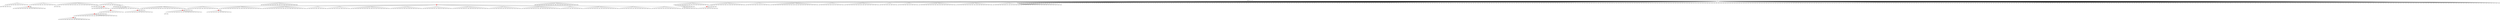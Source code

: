 digraph g {
	"56" -> "57";
	"57" [label="26"];
	"51" -> "52";
	"52" [color=indianred1, style=filled, label="5"];
	"50" -> "51";
	"51" [label="33"];
	"46" -> "47";
	"47" [label="22"];
	"44" -> "45";
	"45" [label="17"];
	"40" -> "41";
	"41" [color=indianred1, style=filled, label="49"];
	"39" -> "40";
	"40" [label="41"];
	"35" -> "36";
	"36" [color=indianred1, style=filled, label="44"];
	"34" -> "35";
	"35" [label="42"];
	"33" -> "34";
	"34" [color=indianred1, style=filled, label="13"];
	"32" -> "33";
	"33" [label="44"];
	"31" -> "32";
	"32" [color=indianred1, style=filled, label="34"];
	"30" -> "31";
	"31" [label="13"];
	"24" -> "25";
	"25" [color=indianred1, style=filled, label="8"];
	"23" -> "24";
	"24" [label="31"];
	"21" -> "22";
	"22" [label="6"];
	"20" -> "21";
	"21" [color=indianred1, style=filled, label="40"];
	"19" -> "20";
	"20" [label="3"];
	"10" -> "11";
	"11" [color=indianred1, style=filled, label="19"];
	"9" -> "10";
	"10" [label="48"];
	"7" -> "8";
	"8" [label="30"];
	"7" -> "9";
	"9" [label="19"];
	"7" -> "12";
	"12" [label="18"];
	"7" -> "13";
	"13" [label="29"];
	"7" -> "14";
	"14" [label="23"];
	"7" -> "15";
	"15" [label="38"];
	"7" -> "16";
	"16" [label="12"];
	"7" -> "17";
	"17" [label="25"];
	"7" -> "18";
	"18" [label="47"];
	"7" -> "19";
	"19" [label="40"];
	"7" -> "23";
	"23" [label="8"];
	"7" -> "26";
	"26" [label="36"];
	"7" -> "27";
	"27" [label="35"];
	"7" -> "28";
	"28" [label="27"];
	"7" -> "29";
	"29" [label="20"];
	"7" -> "30";
	"30" [label="34"];
	"7" -> "37";
	"37" [label="50"];
	"7" -> "38";
	"38" [label="1"];
	"6" -> "7";
	"7" [color=indianred1, style=filled, label="16"];
	"4" -> "5";
	"5" [label="10"];
	"2" -> "3";
	"3" [color=indianred1, style=filled, label="21"];
	"1" -> "2";
	"2" [label="46"];
	"0" -> "1";
	"1" [label="21"];
	"0" -> "4";
	"4" [label="43"];
	"0" -> "6";
	"6" [label="16"];
	"0" -> "39";
	"39" [label="49"];
	"0" -> "42";
	"42" [label="4"];
	"0" -> "43";
	"43" [label="37"];
	"0" -> "44";
	"44" [label="7"];
	"0" -> "46";
	"46" [label="39"];
	"0" -> "48";
	"48" [label="15"];
	"0" -> "49";
	"49" [label="28"];
	"0" -> "50";
	"50" [label="5"];
	"0" -> "53";
	"53" [label="11"];
	"0" -> "54";
	"54" [label="32"];
	"0" -> "55";
	"55" [label="2"];
	"0" -> "56";
	"56" [label="24"];
	"0" -> "58";
	"58" [label="9"];
	"0" -> "59";
	"59" [label="14"];
	"0" -> "60";
	"60" [label="45"];
	"0" [label="germline"];
	"0" -> "cell1";
	"cell1" [shape=box];
	"21" -> "cell2";
	"cell2" [shape=box];
	"36" -> "cell3";
	"cell3" [shape=box];
	"50" -> "cell4";
	"cell4" [shape=box];
	"56" -> "cell5";
	"cell5" [shape=box];
	"0" -> "cell6";
	"cell6" [shape=box];
	"11" -> "cell7";
	"cell7" [shape=box];
	"0" -> "cell8";
	"cell8" [shape=box];
	"58" -> "cell9";
	"cell9" [shape=box];
	"17" -> "cell10";
	"cell10" [shape=box];
	"0" -> "cell11";
	"cell11" [shape=box];
	"15" -> "cell12";
	"cell12" [shape=box];
	"29" -> "cell13";
	"cell13" [shape=box];
	"0" -> "cell14";
	"cell14" [shape=box];
	"0" -> "cell15";
	"cell15" [shape=box];
	"0" -> "cell16";
	"cell16" [shape=box];
	"28" -> "cell17";
	"cell17" [shape=box];
	"0" -> "cell18";
	"cell18" [shape=box];
	"0" -> "cell19";
	"cell19" [shape=box];
	"37" -> "cell20";
	"cell20" [shape=box];
	"0" -> "cell21";
	"cell21" [shape=box];
	"0" -> "cell22";
	"cell22" [shape=box];
	"48" -> "cell23";
	"cell23" [shape=box];
	"58" -> "cell24";
	"cell24" [shape=box];
	"16" -> "cell25";
	"cell25" [shape=box];
	"0" -> "cell26";
	"cell26" [shape=box];
	"0" -> "cell27";
	"cell27" [shape=box];
	"15" -> "cell28";
	"cell28" [shape=box];
	"1" -> "cell29";
	"cell29" [shape=box];
	"0" -> "cell30";
	"cell30" [shape=box];
	"32" -> "cell31";
	"cell31" [shape=box];
	"14" -> "cell32";
	"cell32" [shape=box];
	"36" -> "cell33";
	"cell33" [shape=box];
	"0" -> "cell34";
	"cell34" [shape=box];
	"17" -> "cell35";
	"cell35" [shape=box];
	"0" -> "cell36";
	"cell36" [shape=box];
	"0" -> "cell37";
	"cell37" [shape=box];
	"0" -> "cell38";
	"cell38" [shape=box];
	"0" -> "cell39";
	"cell39" [shape=box];
	"38" -> "cell40";
	"cell40" [shape=box];
	"12" -> "cell41";
	"cell41" [shape=box];
	"0" -> "cell42";
	"cell42" [shape=box];
	"0" -> "cell43";
	"cell43" [shape=box];
	"36" -> "cell44";
	"cell44" [shape=box];
	"0" -> "cell45";
	"cell45" [shape=box];
	"0" -> "cell46";
	"cell46" [shape=box];
	"9" -> "cell47";
	"cell47" [shape=box];
	"40" -> "cell48";
	"cell48" [shape=box];
	"56" -> "cell49";
	"cell49" [shape=box];
	"0" -> "cell50";
	"cell50" [shape=box];
	"0" -> "cell51";
	"cell51" [shape=box];
	"33" -> "cell52";
	"cell52" [shape=box];
	"0" -> "cell53";
	"cell53" [shape=box];
	"42" -> "cell54";
	"cell54" [shape=box];
	"0" -> "cell55";
	"cell55" [shape=box];
	"0" -> "cell56";
	"cell56" [shape=box];
	"28" -> "cell57";
	"cell57" [shape=box];
	"0" -> "cell58";
	"cell58" [shape=box];
	"16" -> "cell59";
	"cell59" [shape=box];
	"39" -> "cell60";
	"cell60" [shape=box];
	"21" -> "cell61";
	"cell61" [shape=box];
	"0" -> "cell62";
	"cell62" [shape=box];
	"0" -> "cell63";
	"cell63" [shape=box];
	"27" -> "cell64";
	"cell64" [shape=box];
	"8" -> "cell65";
	"cell65" [shape=box];
	"0" -> "cell66";
	"cell66" [shape=box];
	"0" -> "cell67";
	"cell67" [shape=box];
	"27" -> "cell68";
	"cell68" [shape=box];
	"0" -> "cell69";
	"cell69" [shape=box];
	"18" -> "cell70";
	"cell70" [shape=box];
	"4" -> "cell71";
	"cell71" [shape=box];
	"27" -> "cell72";
	"cell72" [shape=box];
	"17" -> "cell73";
	"cell73" [shape=box];
	"18" -> "cell74";
	"cell74" [shape=box];
	"19" -> "cell75";
	"cell75" [shape=box];
	"0" -> "cell76";
	"cell76" [shape=box];
	"0" -> "cell77";
	"cell77" [shape=box];
	"60" -> "cell78";
	"cell78" [shape=box];
	"0" -> "cell79";
	"cell79" [shape=box];
	"53" -> "cell80";
	"cell80" [shape=box];
	"0" -> "cell81";
	"cell81" [shape=box];
	"54" -> "cell82";
	"cell82" [shape=box];
	"0" -> "cell83";
	"cell83" [shape=box];
	"28" -> "cell84";
	"cell84" [shape=box];
	"0" -> "cell85";
	"cell85" [shape=box];
	"0" -> "cell86";
	"cell86" [shape=box];
	"3" -> "cell87";
	"cell87" [shape=box];
	"56" -> "cell88";
	"cell88" [shape=box];
	"29" -> "cell89";
	"cell89" [shape=box];
	"0" -> "cell90";
	"cell90" [shape=box];
	"0" -> "cell91";
	"cell91" [shape=box];
	"0" -> "cell92";
	"cell92" [shape=box];
	"0" -> "cell93";
	"cell93" [shape=box];
	"0" -> "cell94";
	"cell94" [shape=box];
	"30" -> "cell95";
	"cell95" [shape=box];
	"0" -> "cell96";
	"cell96" [shape=box];
	"0" -> "cell97";
	"cell97" [shape=box];
	"6" -> "cell98";
	"cell98" [shape=box];
	"56" -> "cell99";
	"cell99" [shape=box];
	"0" -> "cell100";
	"cell100" [shape=box];
	"14" -> "cell101";
	"cell101" [shape=box];
	"0" -> "cell102";
	"cell102" [shape=box];
	"6" -> "cell103";
	"cell103" [shape=box];
	"0" -> "cell104";
	"cell104" [shape=box];
	"8" -> "cell105";
	"cell105" [shape=box];
	"28" -> "cell106";
	"cell106" [shape=box];
	"11" -> "cell107";
	"cell107" [shape=box];
	"30" -> "cell108";
	"cell108" [shape=box];
	"0" -> "cell109";
	"cell109" [shape=box];
	"0" -> "cell110";
	"cell110" [shape=box];
	"0" -> "cell111";
	"cell111" [shape=box];
	"0" -> "cell112";
	"cell112" [shape=box];
	"0" -> "cell113";
	"cell113" [shape=box];
	"52" -> "cell114";
	"cell114" [shape=box];
	"39" -> "cell115";
	"cell115" [shape=box];
	"54" -> "cell116";
	"cell116" [shape=box];
	"5" -> "cell117";
	"cell117" [shape=box];
	"39" -> "cell118";
	"cell118" [shape=box];
	"19" -> "cell119";
	"cell119" [shape=box];
	"0" -> "cell120";
	"cell120" [shape=box];
	"2" -> "cell121";
	"cell121" [shape=box];
	"0" -> "cell122";
	"cell122" [shape=box];
	"9" -> "cell123";
	"cell123" [shape=box];
	"0" -> "cell124";
	"cell124" [shape=box];
	"0" -> "cell125";
	"cell125" [shape=box];
	"0" -> "cell126";
	"cell126" [shape=box];
	"0" -> "cell127";
	"cell127" [shape=box];
	"0" -> "cell128";
	"cell128" [shape=box];
	"0" -> "cell129";
	"cell129" [shape=box];
	"37" -> "cell130";
	"cell130" [shape=box];
	"29" -> "cell131";
	"cell131" [shape=box];
	"0" -> "cell132";
	"cell132" [shape=box];
	"0" -> "cell133";
	"cell133" [shape=box];
	"0" -> "cell134";
	"cell134" [shape=box];
	"0" -> "cell135";
	"cell135" [shape=box];
	"46" -> "cell136";
	"cell136" [shape=box];
	"46" -> "cell137";
	"cell137" [shape=box];
	"0" -> "cell138";
	"cell138" [shape=box];
	"42" -> "cell139";
	"cell139" [shape=box];
	"0" -> "cell140";
	"cell140" [shape=box];
	"55" -> "cell141";
	"cell141" [shape=box];
	"0" -> "cell142";
	"cell142" [shape=box];
	"44" -> "cell143";
	"cell143" [shape=box];
	"4" -> "cell144";
	"cell144" [shape=box];
	"8" -> "cell145";
	"cell145" [shape=box];
	"33" -> "cell146";
	"cell146" [shape=box];
	"0" -> "cell147";
	"cell147" [shape=box];
	"58" -> "cell148";
	"cell148" [shape=box];
	"49" -> "cell149";
	"cell149" [shape=box];
	"0" -> "cell150";
	"cell150" [shape=box];
	"15" -> "cell151";
	"cell151" [shape=box];
	"45" -> "cell152";
	"cell152" [shape=box];
	"16" -> "cell153";
	"cell153" [shape=box];
	"15" -> "cell154";
	"cell154" [shape=box];
	"0" -> "cell155";
	"cell155" [shape=box];
	"0" -> "cell156";
	"cell156" [shape=box];
	"0" -> "cell157";
	"cell157" [shape=box];
	"6" -> "cell158";
	"cell158" [shape=box];
	"0" -> "cell159";
	"cell159" [shape=box];
	"0" -> "cell160";
	"cell160" [shape=box];
	"0" -> "cell161";
	"cell161" [shape=box];
	"0" -> "cell162";
	"cell162" [shape=box];
	"16" -> "cell163";
	"cell163" [shape=box];
	"0" -> "cell164";
	"cell164" [shape=box];
	"25" -> "cell165";
	"cell165" [shape=box];
	"0" -> "cell166";
	"cell166" [shape=box];
	"18" -> "cell167";
	"cell167" [shape=box];
	"48" -> "cell168";
	"cell168" [shape=box];
	"0" -> "cell169";
	"cell169" [shape=box];
	"0" -> "cell170";
	"cell170" [shape=box];
	"0" -> "cell171";
	"cell171" [shape=box];
	"19" -> "cell172";
	"cell172" [shape=box];
	"26" -> "cell173";
	"cell173" [shape=box];
	"46" -> "cell174";
	"cell174" [shape=box];
	"0" -> "cell175";
	"cell175" [shape=box];
	"0" -> "cell176";
	"cell176" [shape=box];
	"37" -> "cell177";
	"cell177" [shape=box];
	"0" -> "cell178";
	"cell178" [shape=box];
	"43" -> "cell179";
	"cell179" [shape=box];
	"60" -> "cell180";
	"cell180" [shape=box];
	"0" -> "cell181";
	"cell181" [shape=box];
	"0" -> "cell182";
	"cell182" [shape=box];
	"49" -> "cell183";
	"cell183" [shape=box];
	"2" -> "cell184";
	"cell184" [shape=box];
	"0" -> "cell185";
	"cell185" [shape=box];
	"50" -> "cell186";
	"cell186" [shape=box];
	"0" -> "cell187";
	"cell187" [shape=box];
	"14" -> "cell188";
	"cell188" [shape=box];
	"55" -> "cell189";
	"cell189" [shape=box];
	"0" -> "cell190";
	"cell190" [shape=box];
	"0" -> "cell191";
	"cell191" [shape=box];
	"0" -> "cell192";
	"cell192" [shape=box];
	"0" -> "cell193";
	"cell193" [shape=box];
	"0" -> "cell194";
	"cell194" [shape=box];
	"0" -> "cell195";
	"cell195" [shape=box];
	"0" -> "cell196";
	"cell196" [shape=box];
	"0" -> "cell197";
	"cell197" [shape=box];
	"1" -> "cell198";
	"cell198" [shape=box];
	"58" -> "cell199";
	"cell199" [shape=box];
	"28" -> "cell200";
	"cell200" [shape=box];
	"59" -> "cell201";
	"cell201" [shape=box];
	"0" -> "cell202";
	"cell202" [shape=box];
	"0" -> "cell203";
	"cell203" [shape=box];
	"0" -> "cell204";
	"cell204" [shape=box];
	"0" -> "cell205";
	"cell205" [shape=box];
	"0" -> "cell206";
	"cell206" [shape=box];
	"39" -> "cell207";
	"cell207" [shape=box];
	"26" -> "cell208";
	"cell208" [shape=box];
	"0" -> "cell209";
	"cell209" [shape=box];
	"0" -> "cell210";
	"cell210" [shape=box];
	"27" -> "cell211";
	"cell211" [shape=box];
	"0" -> "cell212";
	"cell212" [shape=box];
	"44" -> "cell213";
	"cell213" [shape=box];
	"49" -> "cell214";
	"cell214" [shape=box];
	"0" -> "cell215";
	"cell215" [shape=box];
	"58" -> "cell216";
	"cell216" [shape=box];
	"0" -> "cell217";
	"cell217" [shape=box];
	"43" -> "cell218";
	"cell218" [shape=box];
	"8" -> "cell219";
	"cell219" [shape=box];
	"46" -> "cell220";
	"cell220" [shape=box];
	"0" -> "cell221";
	"cell221" [shape=box];
	"27" -> "cell222";
	"cell222" [shape=box];
	"0" -> "cell223";
	"cell223" [shape=box];
	"23" -> "cell224";
	"cell224" [shape=box];
	"0" -> "cell225";
	"cell225" [shape=box];
	"0" -> "cell226";
	"cell226" [shape=box];
	"4" -> "cell227";
	"cell227" [shape=box];
	"49" -> "cell228";
	"cell228" [shape=box];
	"17" -> "cell229";
	"cell229" [shape=box];
	"0" -> "cell230";
	"cell230" [shape=box];
	"58" -> "cell231";
	"cell231" [shape=box];
	"0" -> "cell232";
	"cell232" [shape=box];
	"4" -> "cell233";
	"cell233" [shape=box];
	"0" -> "cell234";
	"cell234" [shape=box];
	"0" -> "cell235";
	"cell235" [shape=box];
	"14" -> "cell236";
	"cell236" [shape=box];
	"53" -> "cell237";
	"cell237" [shape=box];
	"0" -> "cell238";
	"cell238" [shape=box];
	"0" -> "cell239";
	"cell239" [shape=box];
	"0" -> "cell240";
	"cell240" [shape=box];
	"0" -> "cell241";
	"cell241" [shape=box];
	"13" -> "cell242";
	"cell242" [shape=box];
	"60" -> "cell243";
	"cell243" [shape=box];
	"40" -> "cell244";
	"cell244" [shape=box];
	"29" -> "cell245";
	"cell245" [shape=box];
	"25" -> "cell246";
	"cell246" [shape=box];
	"0" -> "cell247";
	"cell247" [shape=box];
	"0" -> "cell248";
	"cell248" [shape=box];
	"41" -> "cell249";
	"cell249" [shape=box];
	"44" -> "cell250";
	"cell250" [shape=box];
	"0" -> "cell251";
	"cell251" [shape=box];
	"1" -> "cell252";
	"cell252" [shape=box];
	"0" -> "cell253";
	"cell253" [shape=box];
	"12" -> "cell254";
	"cell254" [shape=box];
	"0" -> "cell255";
	"cell255" [shape=box];
	"0" -> "cell256";
	"cell256" [shape=box];
	"53" -> "cell257";
	"cell257" [shape=box];
	"26" -> "cell258";
	"cell258" [shape=box];
	"0" -> "cell259";
	"cell259" [shape=box];
	"48" -> "cell260";
	"cell260" [shape=box];
	"0" -> "cell261";
	"cell261" [shape=box];
	"0" -> "cell262";
	"cell262" [shape=box];
	"0" -> "cell263";
	"cell263" [shape=box];
	"0" -> "cell264";
	"cell264" [shape=box];
	"0" -> "cell265";
	"cell265" [shape=box];
	"57" -> "cell266";
	"cell266" [shape=box];
	"19" -> "cell267";
	"cell267" [shape=box];
	"0" -> "cell268";
	"cell268" [shape=box];
	"0" -> "cell269";
	"cell269" [shape=box];
	"30" -> "cell270";
	"cell270" [shape=box];
	"0" -> "cell271";
	"cell271" [shape=box];
	"0" -> "cell272";
	"cell272" [shape=box];
	"0" -> "cell273";
	"cell273" [shape=box];
	"0" -> "cell274";
	"cell274" [shape=box];
	"0" -> "cell275";
	"cell275" [shape=box];
	"0" -> "cell276";
	"cell276" [shape=box];
	"0" -> "cell277";
	"cell277" [shape=box];
	"0" -> "cell278";
	"cell278" [shape=box];
	"0" -> "cell279";
	"cell279" [shape=box];
	"0" -> "cell280";
	"cell280" [shape=box];
	"43" -> "cell281";
	"cell281" [shape=box];
	"0" -> "cell282";
	"cell282" [shape=box];
	"0" -> "cell283";
	"cell283" [shape=box];
	"52" -> "cell284";
	"cell284" [shape=box];
	"0" -> "cell285";
	"cell285" [shape=box];
	"57" -> "cell286";
	"cell286" [shape=box];
	"39" -> "cell287";
	"cell287" [shape=box];
	"59" -> "cell288";
	"cell288" [shape=box];
	"54" -> "cell289";
	"cell289" [shape=box];
	"0" -> "cell290";
	"cell290" [shape=box];
	"0" -> "cell291";
	"cell291" [shape=box];
	"21" -> "cell292";
	"cell292" [shape=box];
	"48" -> "cell293";
	"cell293" [shape=box];
	"0" -> "cell294";
	"cell294" [shape=box];
	"0" -> "cell295";
	"cell295" [shape=box];
	"0" -> "cell296";
	"cell296" [shape=box];
	"8" -> "cell297";
	"cell297" [shape=box];
	"36" -> "cell298";
	"cell298" [shape=box];
	"0" -> "cell299";
	"cell299" [shape=box];
	"0" -> "cell300";
	"cell300" [shape=box];
	"1" -> "cell301";
	"cell301" [shape=box];
	"0" -> "cell302";
	"cell302" [shape=box];
	"0" -> "cell303";
	"cell303" [shape=box];
	"15" -> "cell304";
	"cell304" [shape=box];
	"16" -> "cell305";
	"cell305" [shape=box];
	"12" -> "cell306";
	"cell306" [shape=box];
	"0" -> "cell307";
	"cell307" [shape=box];
	"0" -> "cell308";
	"cell308" [shape=box];
	"28" -> "cell309";
	"cell309" [shape=box];
	"0" -> "cell310";
	"cell310" [shape=box];
	"0" -> "cell311";
	"cell311" [shape=box];
	"9" -> "cell312";
	"cell312" [shape=box];
	"48" -> "cell313";
	"cell313" [shape=box];
	"3" -> "cell314";
	"cell314" [shape=box];
	"50" -> "cell315";
	"cell315" [shape=box];
	"0" -> "cell316";
	"cell316" [shape=box];
	"0" -> "cell317";
	"cell317" [shape=box];
	"60" -> "cell318";
	"cell318" [shape=box];
	"50" -> "cell319";
	"cell319" [shape=box];
	"0" -> "cell320";
	"cell320" [shape=box];
	"46" -> "cell321";
	"cell321" [shape=box];
	"0" -> "cell322";
	"cell322" [shape=box];
	"0" -> "cell323";
	"cell323" [shape=box];
	"0" -> "cell324";
	"cell324" [shape=box];
	"32" -> "cell325";
	"cell325" [shape=box];
	"0" -> "cell326";
	"cell326" [shape=box];
	"19" -> "cell327";
	"cell327" [shape=box];
	"0" -> "cell328";
	"cell328" [shape=box];
	"48" -> "cell329";
	"cell329" [shape=box];
	"52" -> "cell330";
	"cell330" [shape=box];
	"23" -> "cell331";
	"cell331" [shape=box];
	"37" -> "cell332";
	"cell332" [shape=box];
	"0" -> "cell333";
	"cell333" [shape=box];
	"37" -> "cell334";
	"cell334" [shape=box];
	"0" -> "cell335";
	"cell335" [shape=box];
	"32" -> "cell336";
	"cell336" [shape=box];
	"0" -> "cell337";
	"cell337" [shape=box];
	"0" -> "cell338";
	"cell338" [shape=box];
	"0" -> "cell339";
	"cell339" [shape=box];
	"0" -> "cell340";
	"cell340" [shape=box];
	"0" -> "cell341";
	"cell341" [shape=box];
	"0" -> "cell342";
	"cell342" [shape=box];
	"0" -> "cell343";
	"cell343" [shape=box];
	"0" -> "cell344";
	"cell344" [shape=box];
	"0" -> "cell345";
	"cell345" [shape=box];
	"0" -> "cell346";
	"cell346" [shape=box];
	"29" -> "cell347";
	"cell347" [shape=box];
	"0" -> "cell348";
	"cell348" [shape=box];
	"36" -> "cell349";
	"cell349" [shape=box];
	"0" -> "cell350";
	"cell350" [shape=box];
	"11" -> "cell351";
	"cell351" [shape=box];
	"23" -> "cell352";
	"cell352" [shape=box];
	"60" -> "cell353";
	"cell353" [shape=box];
	"0" -> "cell354";
	"cell354" [shape=box];
	"0" -> "cell355";
	"cell355" [shape=box];
	"0" -> "cell356";
	"cell356" [shape=box];
	"17" -> "cell357";
	"cell357" [shape=box];
	"0" -> "cell358";
	"cell358" [shape=box];
	"55" -> "cell359";
	"cell359" [shape=box];
	"0" -> "cell360";
	"cell360" [shape=box];
	"0" -> "cell361";
	"cell361" [shape=box];
	"0" -> "cell362";
	"cell362" [shape=box];
	"0" -> "cell363";
	"cell363" [shape=box];
	"0" -> "cell364";
	"cell364" [shape=box];
	"43" -> "cell365";
	"cell365" [shape=box];
	"1" -> "cell366";
	"cell366" [shape=box];
	"0" -> "cell367";
	"cell367" [shape=box];
	"0" -> "cell368";
	"cell368" [shape=box];
	"0" -> "cell369";
	"cell369" [shape=box];
	"60" -> "cell370";
	"cell370" [shape=box];
	"8" -> "cell371";
	"cell371" [shape=box];
	"43" -> "cell372";
	"cell372" [shape=box];
	"1" -> "cell373";
	"cell373" [shape=box];
	"0" -> "cell374";
	"cell374" [shape=box];
	"60" -> "cell375";
	"cell375" [shape=box];
	"8" -> "cell376";
	"cell376" [shape=box];
	"0" -> "cell377";
	"cell377" [shape=box];
	"0" -> "cell378";
	"cell378" [shape=box];
	"0" -> "cell379";
	"cell379" [shape=box];
	"0" -> "cell380";
	"cell380" [shape=box];
	"0" -> "cell381";
	"cell381" [shape=box];
	"0" -> "cell382";
	"cell382" [shape=box];
	"0" -> "cell383";
	"cell383" [shape=box];
	"0" -> "cell384";
	"cell384" [shape=box];
	"0" -> "cell385";
	"cell385" [shape=box];
	"20" -> "cell386";
	"cell386" [shape=box];
	"0" -> "cell387";
	"cell387" [shape=box];
	"4" -> "cell388";
	"cell388" [shape=box];
	"0" -> "cell389";
	"cell389" [shape=box];
	"1" -> "cell390";
	"cell390" [shape=box];
	"0" -> "cell391";
	"cell391" [shape=box];
	"0" -> "cell392";
	"cell392" [shape=box];
	"0" -> "cell393";
	"cell393" [shape=box];
	"0" -> "cell394";
	"cell394" [shape=box];
	"0" -> "cell395";
	"cell395" [shape=box];
	"0" -> "cell396";
	"cell396" [shape=box];
	"0" -> "cell397";
	"cell397" [shape=box];
	"46" -> "cell398";
	"cell398" [shape=box];
	"0" -> "cell399";
	"cell399" [shape=box];
	"0" -> "cell400";
	"cell400" [shape=box];
	"16" -> "cell401";
	"cell401" [shape=box];
	"32" -> "cell402";
	"cell402" [shape=box];
	"23" -> "cell403";
	"cell403" [shape=box];
	"28" -> "cell404";
	"cell404" [shape=box];
	"0" -> "cell405";
	"cell405" [shape=box];
	"6" -> "cell406";
	"cell406" [shape=box];
	"42" -> "cell407";
	"cell407" [shape=box];
	"0" -> "cell408";
	"cell408" [shape=box];
	"0" -> "cell409";
	"cell409" [shape=box];
	"0" -> "cell410";
	"cell410" [shape=box];
	"60" -> "cell411";
	"cell411" [shape=box];
	"4" -> "cell412";
	"cell412" [shape=box];
	"0" -> "cell413";
	"cell413" [shape=box];
	"15" -> "cell414";
	"cell414" [shape=box];
	"0" -> "cell415";
	"cell415" [shape=box];
	"46" -> "cell416";
	"cell416" [shape=box];
	"0" -> "cell417";
	"cell417" [shape=box];
	"25" -> "cell418";
	"cell418" [shape=box];
	"12" -> "cell419";
	"cell419" [shape=box];
	"0" -> "cell420";
	"cell420" [shape=box];
	"0" -> "cell421";
	"cell421" [shape=box];
	"0" -> "cell422";
	"cell422" [shape=box];
	"34" -> "cell423";
	"cell423" [shape=box];
	"0" -> "cell424";
	"cell424" [shape=box];
	"0" -> "cell425";
	"cell425" [shape=box];
	"0" -> "cell426";
	"cell426" [shape=box];
	"0" -> "cell427";
	"cell427" [shape=box];
	"0" -> "cell428";
	"cell428" [shape=box];
	"0" -> "cell429";
	"cell429" [shape=box];
	"18" -> "cell430";
	"cell430" [shape=box];
	"0" -> "cell431";
	"cell431" [shape=box];
	"0" -> "cell432";
	"cell432" [shape=box];
	"43" -> "cell433";
	"cell433" [shape=box];
	"18" -> "cell434";
	"cell434" [shape=box];
	"0" -> "cell435";
	"cell435" [shape=box];
	"30" -> "cell436";
	"cell436" [shape=box];
	"13" -> "cell437";
	"cell437" [shape=box];
	"34" -> "cell438";
	"cell438" [shape=box];
	"0" -> "cell439";
	"cell439" [shape=box];
	"0" -> "cell440";
	"cell440" [shape=box];
	"49" -> "cell441";
	"cell441" [shape=box];
	"0" -> "cell442";
	"cell442" [shape=box];
	"0" -> "cell443";
	"cell443" [shape=box];
	"53" -> "cell444";
	"cell444" [shape=box];
	"4" -> "cell445";
	"cell445" [shape=box];
	"0" -> "cell446";
	"cell446" [shape=box];
	"26" -> "cell447";
	"cell447" [shape=box];
	"0" -> "cell448";
	"cell448" [shape=box];
	"41" -> "cell449";
	"cell449" [shape=box];
	"39" -> "cell450";
	"cell450" [shape=box];
	"49" -> "cell451";
	"cell451" [shape=box];
	"3" -> "cell452";
	"cell452" [shape=box];
	"14" -> "cell453";
	"cell453" [shape=box];
	"49" -> "cell454";
	"cell454" [shape=box];
	"22" -> "cell455";
	"cell455" [shape=box];
	"47" -> "cell456";
	"cell456" [shape=box];
	"4" -> "cell457";
	"cell457" [shape=box];
	"9" -> "cell458";
	"cell458" [shape=box];
	"0" -> "cell459";
	"cell459" [shape=box];
	"43" -> "cell460";
	"cell460" [shape=box];
	"21" -> "cell461";
	"cell461" [shape=box];
	"0" -> "cell462";
	"cell462" [shape=box];
	"0" -> "cell463";
	"cell463" [shape=box];
	"0" -> "cell464";
	"cell464" [shape=box];
	"0" -> "cell465";
	"cell465" [shape=box];
	"0" -> "cell466";
	"cell466" [shape=box];
	"60" -> "cell467";
	"cell467" [shape=box];
	"39" -> "cell468";
	"cell468" [shape=box];
	"0" -> "cell469";
	"cell469" [shape=box];
	"40" -> "cell470";
	"cell470" [shape=box];
	"0" -> "cell471";
	"cell471" [shape=box];
	"0" -> "cell472";
	"cell472" [shape=box];
	"4" -> "cell473";
	"cell473" [shape=box];
	"0" -> "cell474";
	"cell474" [shape=box];
	"24" -> "cell475";
	"cell475" [shape=box];
	"16" -> "cell476";
	"cell476" [shape=box];
	"0" -> "cell477";
	"cell477" [shape=box];
	"6" -> "cell478";
	"cell478" [shape=box];
	"0" -> "cell479";
	"cell479" [shape=box];
	"6" -> "cell480";
	"cell480" [shape=box];
	"0" -> "cell481";
	"cell481" [shape=box];
	"14" -> "cell482";
	"cell482" [shape=box];
	"0" -> "cell483";
	"cell483" [shape=box];
	"29" -> "cell484";
	"cell484" [shape=box];
	"60" -> "cell485";
	"cell485" [shape=box];
	"0" -> "cell486";
	"cell486" [shape=box];
	"43" -> "cell487";
	"cell487" [shape=box];
	"23" -> "cell488";
	"cell488" [shape=box];
	"0" -> "cell489";
	"cell489" [shape=box];
	"5" -> "cell490";
	"cell490" [shape=box];
	"28" -> "cell491";
	"cell491" [shape=box];
	"58" -> "cell492";
	"cell492" [shape=box];
	"26" -> "cell493";
	"cell493" [shape=box];
	"26" -> "cell494";
	"cell494" [shape=box];
	"15" -> "cell495";
	"cell495" [shape=box];
	"0" -> "cell496";
	"cell496" [shape=box];
	"0" -> "cell497";
	"cell497" [shape=box];
	"5" -> "cell498";
	"cell498" [shape=box];
	"23" -> "cell499";
	"cell499" [shape=box];
	"0" -> "cell500";
	"cell500" [shape=box];
	"0" -> "cell501";
	"cell501" [shape=box];
	"52" -> "cell502";
	"cell502" [shape=box];
	"0" -> "cell503";
	"cell503" [shape=box];
	"15" -> "cell504";
	"cell504" [shape=box];
	"0" -> "cell505";
	"cell505" [shape=box];
	"0" -> "cell506";
	"cell506" [shape=box];
	"58" -> "cell507";
	"cell507" [shape=box];
	"0" -> "cell508";
	"cell508" [shape=box];
	"0" -> "cell509";
	"cell509" [shape=box];
	"11" -> "cell510";
	"cell510" [shape=box];
	"0" -> "cell511";
	"cell511" [shape=box];
	"0" -> "cell512";
	"cell512" [shape=box];
	"0" -> "cell513";
	"cell513" [shape=box];
	"28" -> "cell514";
	"cell514" [shape=box];
	"0" -> "cell515";
	"cell515" [shape=box];
	"53" -> "cell516";
	"cell516" [shape=box];
	"0" -> "cell517";
	"cell517" [shape=box];
	"0" -> "cell518";
	"cell518" [shape=box];
	"0" -> "cell519";
	"cell519" [shape=box];
	"0" -> "cell520";
	"cell520" [shape=box];
	"0" -> "cell521";
	"cell521" [shape=box];
	"3" -> "cell522";
	"cell522" [shape=box];
	"23" -> "cell523";
	"cell523" [shape=box];
	"34" -> "cell524";
	"cell524" [shape=box];
	"55" -> "cell525";
	"cell525" [shape=box];
	"0" -> "cell526";
	"cell526" [shape=box];
	"29" -> "cell527";
	"cell527" [shape=box];
	"0" -> "cell528";
	"cell528" [shape=box];
	"6" -> "cell529";
	"cell529" [shape=box];
	"9" -> "cell530";
	"cell530" [shape=box];
	"0" -> "cell531";
	"cell531" [shape=box];
	"28" -> "cell532";
	"cell532" [shape=box];
	"0" -> "cell533";
	"cell533" [shape=box];
	"47" -> "cell534";
	"cell534" [shape=box];
	"50" -> "cell535";
	"cell535" [shape=box];
	"0" -> "cell536";
	"cell536" [shape=box];
	"27" -> "cell537";
	"cell537" [shape=box];
	"0" -> "cell538";
	"cell538" [shape=box];
	"0" -> "cell539";
	"cell539" [shape=box];
	"0" -> "cell540";
	"cell540" [shape=box];
	"0" -> "cell541";
	"cell541" [shape=box];
	"30" -> "cell542";
	"cell542" [shape=box];
	"0" -> "cell543";
	"cell543" [shape=box];
	"0" -> "cell544";
	"cell544" [shape=box];
	"0" -> "cell545";
	"cell545" [shape=box];
	"36" -> "cell546";
	"cell546" [shape=box];
	"0" -> "cell547";
	"cell547" [shape=box];
	"0" -> "cell548";
	"cell548" [shape=box];
	"0" -> "cell549";
	"cell549" [shape=box];
	"0" -> "cell550";
	"cell550" [shape=box];
	"0" -> "cell551";
	"cell551" [shape=box];
	"0" -> "cell552";
	"cell552" [shape=box];
	"9" -> "cell553";
	"cell553" [shape=box];
	"54" -> "cell554";
	"cell554" [shape=box];
	"46" -> "cell555";
	"cell555" [shape=box];
	"0" -> "cell556";
	"cell556" [shape=box];
	"42" -> "cell557";
	"cell557" [shape=box];
	"0" -> "cell558";
	"cell558" [shape=box];
	"0" -> "cell559";
	"cell559" [shape=box];
	"0" -> "cell560";
	"cell560" [shape=box];
	"0" -> "cell561";
	"cell561" [shape=box];
	"23" -> "cell562";
	"cell562" [shape=box];
	"0" -> "cell563";
	"cell563" [shape=box];
	"53" -> "cell564";
	"cell564" [shape=box];
	"23" -> "cell565";
	"cell565" [shape=box];
	"17" -> "cell566";
	"cell566" [shape=box];
	"13" -> "cell567";
	"cell567" [shape=box];
	"0" -> "cell568";
	"cell568" [shape=box];
	"0" -> "cell569";
	"cell569" [shape=box];
	"0" -> "cell570";
	"cell570" [shape=box];
	"0" -> "cell571";
	"cell571" [shape=box];
	"0" -> "cell572";
	"cell572" [shape=box];
	"23" -> "cell573";
	"cell573" [shape=box];
	"8" -> "cell574";
	"cell574" [shape=box];
	"43" -> "cell575";
	"cell575" [shape=box];
	"0" -> "cell576";
	"cell576" [shape=box];
	"17" -> "cell577";
	"cell577" [shape=box];
	"30" -> "cell578";
	"cell578" [shape=box];
	"8" -> "cell579";
	"cell579" [shape=box];
	"0" -> "cell580";
	"cell580" [shape=box];
	"9" -> "cell581";
	"cell581" [shape=box];
	"60" -> "cell582";
	"cell582" [shape=box];
	"25" -> "cell583";
	"cell583" [shape=box];
	"0" -> "cell584";
	"cell584" [shape=box];
	"3" -> "cell585";
	"cell585" [shape=box];
	"0" -> "cell586";
	"cell586" [shape=box];
	"0" -> "cell587";
	"cell587" [shape=box];
	"0" -> "cell588";
	"cell588" [shape=box];
	"0" -> "cell589";
	"cell589" [shape=box];
	"0" -> "cell590";
	"cell590" [shape=box];
	"45" -> "cell591";
	"cell591" [shape=box];
	"0" -> "cell592";
	"cell592" [shape=box];
	"17" -> "cell593";
	"cell593" [shape=box];
	"9" -> "cell594";
	"cell594" [shape=box];
	"0" -> "cell595";
	"cell595" [shape=box];
	"0" -> "cell596";
	"cell596" [shape=box];
	"23" -> "cell597";
	"cell597" [shape=box];
	"0" -> "cell598";
	"cell598" [shape=box];
	"0" -> "cell599";
	"cell599" [shape=box];
	"0" -> "cell600";
	"cell600" [shape=box];
	"43" -> "cell601";
	"cell601" [shape=box];
	"0" -> "cell602";
	"cell602" [shape=box];
	"43" -> "cell603";
	"cell603" [shape=box];
	"0" -> "cell604";
	"cell604" [shape=box];
	"0" -> "cell605";
	"cell605" [shape=box];
	"0" -> "cell606";
	"cell606" [shape=box];
	"0" -> "cell607";
	"cell607" [shape=box];
	"0" -> "cell608";
	"cell608" [shape=box];
	"41" -> "cell609";
	"cell609" [shape=box];
	"28" -> "cell610";
	"cell610" [shape=box];
	"38" -> "cell611";
	"cell611" [shape=box];
	"28" -> "cell612";
	"cell612" [shape=box];
	"41" -> "cell613";
	"cell613" [shape=box];
	"30" -> "cell614";
	"cell614" [shape=box];
	"48" -> "cell615";
	"cell615" [shape=box];
	"52" -> "cell616";
	"cell616" [shape=box];
	"50" -> "cell617";
	"cell617" [shape=box];
	"0" -> "cell618";
	"cell618" [shape=box];
	"58" -> "cell619";
	"cell619" [shape=box];
	"0" -> "cell620";
	"cell620" [shape=box];
	"13" -> "cell621";
	"cell621" [shape=box];
	"0" -> "cell622";
	"cell622" [shape=box];
	"0" -> "cell623";
	"cell623" [shape=box];
	"55" -> "cell624";
	"cell624" [shape=box];
	"43" -> "cell625";
	"cell625" [shape=box];
	"0" -> "cell626";
	"cell626" [shape=box];
	"0" -> "cell627";
	"cell627" [shape=box];
	"42" -> "cell628";
	"cell628" [shape=box];
	"18" -> "cell629";
	"cell629" [shape=box];
	"0" -> "cell630";
	"cell630" [shape=box];
	"0" -> "cell631";
	"cell631" [shape=box];
	"0" -> "cell632";
	"cell632" [shape=box];
	"0" -> "cell633";
	"cell633" [shape=box];
	"0" -> "cell634";
	"cell634" [shape=box];
	"59" -> "cell635";
	"cell635" [shape=box];
	"34" -> "cell636";
	"cell636" [shape=box];
	"0" -> "cell637";
	"cell637" [shape=box];
	"39" -> "cell638";
	"cell638" [shape=box];
	"23" -> "cell639";
	"cell639" [shape=box];
	"29" -> "cell640";
	"cell640" [shape=box];
	"0" -> "cell641";
	"cell641" [shape=box];
	"55" -> "cell642";
	"cell642" [shape=box];
	"0" -> "cell643";
	"cell643" [shape=box];
	"27" -> "cell644";
	"cell644" [shape=box];
	"0" -> "cell645";
	"cell645" [shape=box];
	"0" -> "cell646";
	"cell646" [shape=box];
	"0" -> "cell647";
	"cell647" [shape=box];
	"0" -> "cell648";
	"cell648" [shape=box];
	"0" -> "cell649";
	"cell649" [shape=box];
	"8" -> "cell650";
	"cell650" [shape=box];
	"0" -> "cell651";
	"cell651" [shape=box];
	"14" -> "cell652";
	"cell652" [shape=box];
	"21" -> "cell653";
	"cell653" [shape=box];
	"0" -> "cell654";
	"cell654" [shape=box];
	"56" -> "cell655";
	"cell655" [shape=box];
	"34" -> "cell656";
	"cell656" [shape=box];
	"43" -> "cell657";
	"cell657" [shape=box];
	"0" -> "cell658";
	"cell658" [shape=box];
	"0" -> "cell659";
	"cell659" [shape=box];
	"39" -> "cell660";
	"cell660" [shape=box];
	"19" -> "cell661";
	"cell661" [shape=box];
	"57" -> "cell662";
	"cell662" [shape=box];
	"0" -> "cell663";
	"cell663" [shape=box];
	"59" -> "cell664";
	"cell664" [shape=box];
	"34" -> "cell665";
	"cell665" [shape=box];
	"0" -> "cell666";
	"cell666" [shape=box];
	"55" -> "cell667";
	"cell667" [shape=box];
	"16" -> "cell668";
	"cell668" [shape=box];
	"54" -> "cell669";
	"cell669" [shape=box];
	"34" -> "cell670";
	"cell670" [shape=box];
	"48" -> "cell671";
	"cell671" [shape=box];
	"46" -> "cell672";
	"cell672" [shape=box];
	"0" -> "cell673";
	"cell673" [shape=box];
	"21" -> "cell674";
	"cell674" [shape=box];
	"54" -> "cell675";
	"cell675" [shape=box];
	"27" -> "cell676";
	"cell676" [shape=box];
	"3" -> "cell677";
	"cell677" [shape=box];
	"0" -> "cell678";
	"cell678" [shape=box];
	"0" -> "cell679";
	"cell679" [shape=box];
	"6" -> "cell680";
	"cell680" [shape=box];
	"36" -> "cell681";
	"cell681" [shape=box];
	"43" -> "cell682";
	"cell682" [shape=box];
	"17" -> "cell683";
	"cell683" [shape=box];
	"0" -> "cell684";
	"cell684" [shape=box];
	"56" -> "cell685";
	"cell685" [shape=box];
	"59" -> "cell686";
	"cell686" [shape=box];
	"0" -> "cell687";
	"cell687" [shape=box];
	"0" -> "cell688";
	"cell688" [shape=box];
	"14" -> "cell689";
	"cell689" [shape=box];
	"54" -> "cell690";
	"cell690" [shape=box];
	"43" -> "cell691";
	"cell691" [shape=box];
	"41" -> "cell692";
	"cell692" [shape=box];
	"15" -> "cell693";
	"cell693" [shape=box];
	"12" -> "cell694";
	"cell694" [shape=box];
	"0" -> "cell695";
	"cell695" [shape=box];
	"59" -> "cell696";
	"cell696" [shape=box];
	"4" -> "cell697";
	"cell697" [shape=box];
	"0" -> "cell698";
	"cell698" [shape=box];
	"0" -> "cell699";
	"cell699" [shape=box];
	"40" -> "cell700";
	"cell700" [shape=box];
	"0" -> "cell701";
	"cell701" [shape=box];
	"0" -> "cell702";
	"cell702" [shape=box];
	"0" -> "cell703";
	"cell703" [shape=box];
	"0" -> "cell704";
	"cell704" [shape=box];
	"0" -> "cell705";
	"cell705" [shape=box];
	"0" -> "cell706";
	"cell706" [shape=box];
	"0" -> "cell707";
	"cell707" [shape=box];
	"18" -> "cell708";
	"cell708" [shape=box];
	"0" -> "cell709";
	"cell709" [shape=box];
	"56" -> "cell710";
	"cell710" [shape=box];
	"0" -> "cell711";
	"cell711" [shape=box];
	"0" -> "cell712";
	"cell712" [shape=box];
	"0" -> "cell713";
	"cell713" [shape=box];
	"46" -> "cell714";
	"cell714" [shape=box];
	"0" -> "cell715";
	"cell715" [shape=box];
	"6" -> "cell716";
	"cell716" [shape=box];
	"0" -> "cell717";
	"cell717" [shape=box];
	"0" -> "cell718";
	"cell718" [shape=box];
	"0" -> "cell719";
	"cell719" [shape=box];
	"0" -> "cell720";
	"cell720" [shape=box];
	"0" -> "cell721";
	"cell721" [shape=box];
	"11" -> "cell722";
	"cell722" [shape=box];
	"1" -> "cell723";
	"cell723" [shape=box];
	"21" -> "cell724";
	"cell724" [shape=box];
	"41" -> "cell725";
	"cell725" [shape=box];
	"26" -> "cell726";
	"cell726" [shape=box];
	"59" -> "cell727";
	"cell727" [shape=box];
	"0" -> "cell728";
	"cell728" [shape=box];
	"0" -> "cell729";
	"cell729" [shape=box];
	"0" -> "cell730";
	"cell730" [shape=box];
	"0" -> "cell731";
	"cell731" [shape=box];
	"0" -> "cell732";
	"cell732" [shape=box];
	"0" -> "cell733";
	"cell733" [shape=box];
	"0" -> "cell734";
	"cell734" [shape=box];
	"4" -> "cell735";
	"cell735" [shape=box];
	"0" -> "cell736";
	"cell736" [shape=box];
	"0" -> "cell737";
	"cell737" [shape=box];
	"34" -> "cell738";
	"cell738" [shape=box];
	"35" -> "cell739";
	"cell739" [shape=box];
	"0" -> "cell740";
	"cell740" [shape=box];
	"0" -> "cell741";
	"cell741" [shape=box];
	"0" -> "cell742";
	"cell742" [shape=box];
	"60" -> "cell743";
	"cell743" [shape=box];
	"0" -> "cell744";
	"cell744" [shape=box];
	"46" -> "cell745";
	"cell745" [shape=box];
	"3" -> "cell746";
	"cell746" [shape=box];
	"0" -> "cell747";
	"cell747" [shape=box];
	"0" -> "cell748";
	"cell748" [shape=box];
	"42" -> "cell749";
	"cell749" [shape=box];
	"0" -> "cell750";
	"cell750" [shape=box];
	"0" -> "cell751";
	"cell751" [shape=box];
	"0" -> "cell752";
	"cell752" [shape=box];
	"30" -> "cell753";
	"cell753" [shape=box];
	"0" -> "cell754";
	"cell754" [shape=box];
	"0" -> "cell755";
	"cell755" [shape=box];
	"40" -> "cell756";
	"cell756" [shape=box];
	"39" -> "cell757";
	"cell757" [shape=box];
	"13" -> "cell758";
	"cell758" [shape=box];
	"0" -> "cell759";
	"cell759" [shape=box];
	"0" -> "cell760";
	"cell760" [shape=box];
	"59" -> "cell761";
	"cell761" [shape=box];
	"0" -> "cell762";
	"cell762" [shape=box];
	"0" -> "cell763";
	"cell763" [shape=box];
	"37" -> "cell764";
	"cell764" [shape=box];
	"42" -> "cell765";
	"cell765" [shape=box];
	"0" -> "cell766";
	"cell766" [shape=box];
	"0" -> "cell767";
	"cell767" [shape=box];
	"0" -> "cell768";
	"cell768" [shape=box];
	"0" -> "cell769";
	"cell769" [shape=box];
	"59" -> "cell770";
	"cell770" [shape=box];
	"42" -> "cell771";
	"cell771" [shape=box];
	"0" -> "cell772";
	"cell772" [shape=box];
	"0" -> "cell773";
	"cell773" [shape=box];
	"0" -> "cell774";
	"cell774" [shape=box];
	"21" -> "cell775";
	"cell775" [shape=box];
	"16" -> "cell776";
	"cell776" [shape=box];
	"0" -> "cell777";
	"cell777" [shape=box];
	"0" -> "cell778";
	"cell778" [shape=box];
	"0" -> "cell779";
	"cell779" [shape=box];
	"29" -> "cell780";
	"cell780" [shape=box];
	"0" -> "cell781";
	"cell781" [shape=box];
	"9" -> "cell782";
	"cell782" [shape=box];
	"21" -> "cell783";
	"cell783" [shape=box];
	"32" -> "cell784";
	"cell784" [shape=box];
	"0" -> "cell785";
	"cell785" [shape=box];
	"10" -> "cell786";
	"cell786" [shape=box];
	"0" -> "cell787";
	"cell787" [shape=box];
	"0" -> "cell788";
	"cell788" [shape=box];
	"0" -> "cell789";
	"cell789" [shape=box];
	"0" -> "cell790";
	"cell790" [shape=box];
	"0" -> "cell791";
	"cell791" [shape=box];
	"0" -> "cell792";
	"cell792" [shape=box];
	"37" -> "cell793";
	"cell793" [shape=box];
	"0" -> "cell794";
	"cell794" [shape=box];
	"25" -> "cell795";
	"cell795" [shape=box];
	"0" -> "cell796";
	"cell796" [shape=box];
	"0" -> "cell797";
	"cell797" [shape=box];
	"42" -> "cell798";
	"cell798" [shape=box];
	"44" -> "cell799";
	"cell799" [shape=box];
	"0" -> "cell800";
	"cell800" [shape=box];
	"26" -> "cell801";
	"cell801" [shape=box];
	"32" -> "cell802";
	"cell802" [shape=box];
	"1" -> "cell803";
	"cell803" [shape=box];
	"15" -> "cell804";
	"cell804" [shape=box];
	"0" -> "cell805";
	"cell805" [shape=box];
	"9" -> "cell806";
	"cell806" [shape=box];
	"2" -> "cell807";
	"cell807" [shape=box];
	"0" -> "cell808";
	"cell808" [shape=box];
	"0" -> "cell809";
	"cell809" [shape=box];
	"0" -> "cell810";
	"cell810" [shape=box];
	"59" -> "cell811";
	"cell811" [shape=box];
	"12" -> "cell812";
	"cell812" [shape=box];
	"49" -> "cell813";
	"cell813" [shape=box];
	"8" -> "cell814";
	"cell814" [shape=box];
	"37" -> "cell815";
	"cell815" [shape=box];
	"19" -> "cell816";
	"cell816" [shape=box];
	"8" -> "cell817";
	"cell817" [shape=box];
	"34" -> "cell818";
	"cell818" [shape=box];
	"55" -> "cell819";
	"cell819" [shape=box];
	"0" -> "cell820";
	"cell820" [shape=box];
	"18" -> "cell821";
	"cell821" [shape=box];
	"0" -> "cell822";
	"cell822" [shape=box];
	"3" -> "cell823";
	"cell823" [shape=box];
	"1" -> "cell824";
	"cell824" [shape=box];
	"0" -> "cell825";
	"cell825" [shape=box];
	"33" -> "cell826";
	"cell826" [shape=box];
	"43" -> "cell827";
	"cell827" [shape=box];
	"0" -> "cell828";
	"cell828" [shape=box];
	"0" -> "cell829";
	"cell829" [shape=box];
	"0" -> "cell830";
	"cell830" [shape=box];
	"0" -> "cell831";
	"cell831" [shape=box];
	"0" -> "cell832";
	"cell832" [shape=box];
	"0" -> "cell833";
	"cell833" [shape=box];
	"0" -> "cell834";
	"cell834" [shape=box];
	"0" -> "cell835";
	"cell835" [shape=box];
	"9" -> "cell836";
	"cell836" [shape=box];
	"0" -> "cell837";
	"cell837" [shape=box];
	"0" -> "cell838";
	"cell838" [shape=box];
	"0" -> "cell839";
	"cell839" [shape=box];
	"0" -> "cell840";
	"cell840" [shape=box];
	"13" -> "cell841";
	"cell841" [shape=box];
	"0" -> "cell842";
	"cell842" [shape=box];
	"45" -> "cell843";
	"cell843" [shape=box];
	"25" -> "cell844";
	"cell844" [shape=box];
	"0" -> "cell845";
	"cell845" [shape=box];
	"24" -> "cell846";
	"cell846" [shape=box];
	"25" -> "cell847";
	"cell847" [shape=box];
	"43" -> "cell848";
	"cell848" [shape=box];
	"0" -> "cell849";
	"cell849" [shape=box];
	"0" -> "cell850";
	"cell850" [shape=box];
	"44" -> "cell851";
	"cell851" [shape=box];
	"0" -> "cell852";
	"cell852" [shape=box];
	"16" -> "cell853";
	"cell853" [shape=box];
	"34" -> "cell854";
	"cell854" [shape=box];
	"4" -> "cell855";
	"cell855" [shape=box];
	"20" -> "cell856";
	"cell856" [shape=box];
	"0" -> "cell857";
	"cell857" [shape=box];
	"0" -> "cell858";
	"cell858" [shape=box];
	"0" -> "cell859";
	"cell859" [shape=box];
	"58" -> "cell860";
	"cell860" [shape=box];
	"0" -> "cell861";
	"cell861" [shape=box];
	"17" -> "cell862";
	"cell862" [shape=box];
	"0" -> "cell863";
	"cell863" [shape=box];
	"0" -> "cell864";
	"cell864" [shape=box];
	"39" -> "cell865";
	"cell865" [shape=box];
	"38" -> "cell866";
	"cell866" [shape=box];
	"11" -> "cell867";
	"cell867" [shape=box];
	"0" -> "cell868";
	"cell868" [shape=box];
	"0" -> "cell869";
	"cell869" [shape=box];
	"3" -> "cell870";
	"cell870" [shape=box];
	"20" -> "cell871";
	"cell871" [shape=box];
	"56" -> "cell872";
	"cell872" [shape=box];
	"27" -> "cell873";
	"cell873" [shape=box];
	"0" -> "cell874";
	"cell874" [shape=box];
	"0" -> "cell875";
	"cell875" [shape=box];
	"34" -> "cell876";
	"cell876" [shape=box];
	"43" -> "cell877";
	"cell877" [shape=box];
	"0" -> "cell878";
	"cell878" [shape=box];
	"14" -> "cell879";
	"cell879" [shape=box];
	"0" -> "cell880";
	"cell880" [shape=box];
	"9" -> "cell881";
	"cell881" [shape=box];
	"0" -> "cell882";
	"cell882" [shape=box];
	"0" -> "cell883";
	"cell883" [shape=box];
	"14" -> "cell884";
	"cell884" [shape=box];
	"30" -> "cell885";
	"cell885" [shape=box];
	"0" -> "cell886";
	"cell886" [shape=box];
	"0" -> "cell887";
	"cell887" [shape=box];
	"44" -> "cell888";
	"cell888" [shape=box];
	"55" -> "cell889";
	"cell889" [shape=box];
	"6" -> "cell890";
	"cell890" [shape=box];
	"26" -> "cell891";
	"cell891" [shape=box];
	"2" -> "cell892";
	"cell892" [shape=box];
	"0" -> "cell893";
	"cell893" [shape=box];
	"0" -> "cell894";
	"cell894" [shape=box];
	"0" -> "cell895";
	"cell895" [shape=box];
	"0" -> "cell896";
	"cell896" [shape=box];
	"0" -> "cell897";
	"cell897" [shape=box];
	"37" -> "cell898";
	"cell898" [shape=box];
	"0" -> "cell899";
	"cell899" [shape=box];
	"51" -> "cell900";
	"cell900" [shape=box];
	"0" -> "cell901";
	"cell901" [shape=box];
	"0" -> "cell902";
	"cell902" [shape=box];
	"8" -> "cell903";
	"cell903" [shape=box];
	"0" -> "cell904";
	"cell904" [shape=box];
	"0" -> "cell905";
	"cell905" [shape=box];
	"15" -> "cell906";
	"cell906" [shape=box];
	"41" -> "cell907";
	"cell907" [shape=box];
	"36" -> "cell908";
	"cell908" [shape=box];
	"0" -> "cell909";
	"cell909" [shape=box];
	"0" -> "cell910";
	"cell910" [shape=box];
	"14" -> "cell911";
	"cell911" [shape=box];
	"0" -> "cell912";
	"cell912" [shape=box];
	"11" -> "cell913";
	"cell913" [shape=box];
	"23" -> "cell914";
	"cell914" [shape=box];
	"0" -> "cell915";
	"cell915" [shape=box];
	"6" -> "cell916";
	"cell916" [shape=box];
	"0" -> "cell917";
	"cell917" [shape=box];
	"0" -> "cell918";
	"cell918" [shape=box];
	"0" -> "cell919";
	"cell919" [shape=box];
	"0" -> "cell920";
	"cell920" [shape=box];
	"38" -> "cell921";
	"cell921" [shape=box];
	"36" -> "cell922";
	"cell922" [shape=box];
	"0" -> "cell923";
	"cell923" [shape=box];
	"0" -> "cell924";
	"cell924" [shape=box];
	"55" -> "cell925";
	"cell925" [shape=box];
	"0" -> "cell926";
	"cell926" [shape=box];
	"0" -> "cell927";
	"cell927" [shape=box];
	"26" -> "cell928";
	"cell928" [shape=box];
	"0" -> "cell929";
	"cell929" [shape=box];
	"52" -> "cell930";
	"cell930" [shape=box];
	"0" -> "cell931";
	"cell931" [shape=box];
	"0" -> "cell932";
	"cell932" [shape=box];
	"0" -> "cell933";
	"cell933" [shape=box];
	"0" -> "cell934";
	"cell934" [shape=box];
	"60" -> "cell935";
	"cell935" [shape=box];
	"0" -> "cell936";
	"cell936" [shape=box];
	"0" -> "cell937";
	"cell937" [shape=box];
	"0" -> "cell938";
	"cell938" [shape=box];
	"58" -> "cell939";
	"cell939" [shape=box];
	"6" -> "cell940";
	"cell940" [shape=box];
	"0" -> "cell941";
	"cell941" [shape=box];
	"6" -> "cell942";
	"cell942" [shape=box];
	"44" -> "cell943";
	"cell943" [shape=box];
	"18" -> "cell944";
	"cell944" [shape=box];
	"28" -> "cell945";
	"cell945" [shape=box];
	"9" -> "cell946";
	"cell946" [shape=box];
	"18" -> "cell947";
	"cell947" [shape=box];
	"0" -> "cell948";
	"cell948" [shape=box];
	"1" -> "cell949";
	"cell949" [shape=box];
	"0" -> "cell950";
	"cell950" [shape=box];
	"42" -> "cell951";
	"cell951" [shape=box];
	"28" -> "cell952";
	"cell952" [shape=box];
	"0" -> "cell953";
	"cell953" [shape=box];
	"12" -> "cell954";
	"cell954" [shape=box];
	"0" -> "cell955";
	"cell955" [shape=box];
	"0" -> "cell956";
	"cell956" [shape=box];
	"52" -> "cell957";
	"cell957" [shape=box];
	"4" -> "cell958";
	"cell958" [shape=box];
	"26" -> "cell959";
	"cell959" [shape=box];
	"12" -> "cell960";
	"cell960" [shape=box];
	"17" -> "cell961";
	"cell961" [shape=box];
	"26" -> "cell962";
	"cell962" [shape=box];
	"58" -> "cell963";
	"cell963" [shape=box];
	"1" -> "cell964";
	"cell964" [shape=box];
	"29" -> "cell965";
	"cell965" [shape=box];
	"0" -> "cell966";
	"cell966" [shape=box];
	"26" -> "cell967";
	"cell967" [shape=box];
	"0" -> "cell968";
	"cell968" [shape=box];
	"0" -> "cell969";
	"cell969" [shape=box];
	"0" -> "cell970";
	"cell970" [shape=box];
	"0" -> "cell971";
	"cell971" [shape=box];
	"0" -> "cell972";
	"cell972" [shape=box];
	"34" -> "cell973";
	"cell973" [shape=box];
	"0" -> "cell974";
	"cell974" [shape=box];
	"50" -> "cell975";
	"cell975" [shape=box];
	"28" -> "cell976";
	"cell976" [shape=box];
	"57" -> "cell977";
	"cell977" [shape=box];
	"42" -> "cell978";
	"cell978" [shape=box];
	"0" -> "cell979";
	"cell979" [shape=box];
	"55" -> "cell980";
	"cell980" [shape=box];
	"0" -> "cell981";
	"cell981" [shape=box];
	"0" -> "cell982";
	"cell982" [shape=box];
	"9" -> "cell983";
	"cell983" [shape=box];
	"49" -> "cell984";
	"cell984" [shape=box];
	"0" -> "cell985";
	"cell985" [shape=box];
	"0" -> "cell986";
	"cell986" [shape=box];
	"0" -> "cell987";
	"cell987" [shape=box];
	"52" -> "cell988";
	"cell988" [shape=box];
	"8" -> "cell989";
	"cell989" [shape=box];
	"0" -> "cell990";
	"cell990" [shape=box];
	"0" -> "cell991";
	"cell991" [shape=box];
	"5" -> "cell992";
	"cell992" [shape=box];
	"58" -> "cell993";
	"cell993" [shape=box];
	"4" -> "cell994";
	"cell994" [shape=box];
	"0" -> "cell995";
	"cell995" [shape=box];
	"1" -> "cell996";
	"cell996" [shape=box];
	"49" -> "cell997";
	"cell997" [shape=box];
	"11" -> "cell998";
	"cell998" [shape=box];
	"0" -> "cell999";
	"cell999" [shape=box];
	"49" -> "cell1000";
	"cell1000" [shape=box];
	"0" -> "cell1001";
	"cell1001" [shape=box];
	"58" -> "cell1002";
	"cell1002" [shape=box];
	"60" -> "cell1003";
	"cell1003" [shape=box];
	"55" -> "cell1004";
	"cell1004" [shape=box];
	"23" -> "cell1005";
	"cell1005" [shape=box];
	"6" -> "cell1006";
	"cell1006" [shape=box];
	"11" -> "cell1007";
	"cell1007" [shape=box];
	"0" -> "cell1008";
	"cell1008" [shape=box];
	"29" -> "cell1009";
	"cell1009" [shape=box];
	"11" -> "cell1010";
	"cell1010" [shape=box];
	"52" -> "cell1011";
	"cell1011" [shape=box];
	"0" -> "cell1012";
	"cell1012" [shape=box];
	"54" -> "cell1013";
	"cell1013" [shape=box];
	"0" -> "cell1014";
	"cell1014" [shape=box];
	"26" -> "cell1015";
	"cell1015" [shape=box];
	"20" -> "cell1016";
	"cell1016" [shape=box];
	"0" -> "cell1017";
	"cell1017" [shape=box];
	"54" -> "cell1018";
	"cell1018" [shape=box];
	"15" -> "cell1019";
	"cell1019" [shape=box];
	"23" -> "cell1020";
	"cell1020" [shape=box];
	"26" -> "cell1021";
	"cell1021" [shape=box];
	"23" -> "cell1022";
	"cell1022" [shape=box];
	"23" -> "cell1023";
	"cell1023" [shape=box];
	"24" -> "cell1024";
	"cell1024" [shape=box];
	"38" -> "cell1025";
	"cell1025" [shape=box];
	"0" -> "cell1026";
	"cell1026" [shape=box];
	"22" -> "cell1027";
	"cell1027" [shape=box];
	"0" -> "cell1028";
	"cell1028" [shape=box];
	"39" -> "cell1029";
	"cell1029" [shape=box];
	"0" -> "cell1030";
	"cell1030" [shape=box];
	"25" -> "cell1031";
	"cell1031" [shape=box];
	"52" -> "cell1032";
	"cell1032" [shape=box];
	"0" -> "cell1033";
	"cell1033" [shape=box];
	"0" -> "cell1034";
	"cell1034" [shape=box];
	"6" -> "cell1035";
	"cell1035" [shape=box];
	"0" -> "cell1036";
	"cell1036" [shape=box];
	"0" -> "cell1037";
	"cell1037" [shape=box];
	"0" -> "cell1038";
	"cell1038" [shape=box];
	"46" -> "cell1039";
	"cell1039" [shape=box];
	"0" -> "cell1040";
	"cell1040" [shape=box];
	"50" -> "cell1041";
	"cell1041" [shape=box];
	"6" -> "cell1042";
	"cell1042" [shape=box];
	"8" -> "cell1043";
	"cell1043" [shape=box];
	"0" -> "cell1044";
	"cell1044" [shape=box];
	"4" -> "cell1045";
	"cell1045" [shape=box];
	"34" -> "cell1046";
	"cell1046" [shape=box];
	"0" -> "cell1047";
	"cell1047" [shape=box];
	"48" -> "cell1048";
	"cell1048" [shape=box];
	"8" -> "cell1049";
	"cell1049" [shape=box];
	"29" -> "cell1050";
	"cell1050" [shape=box];
	"0" -> "cell1051";
	"cell1051" [shape=box];
	"0" -> "cell1052";
	"cell1052" [shape=box];
	"13" -> "cell1053";
	"cell1053" [shape=box];
	"0" -> "cell1054";
	"cell1054" [shape=box];
	"1" -> "cell1055";
	"cell1055" [shape=box];
	"0" -> "cell1056";
	"cell1056" [shape=box];
	"49" -> "cell1057";
	"cell1057" [shape=box];
	"50" -> "cell1058";
	"cell1058" [shape=box];
	"12" -> "cell1059";
	"cell1059" [shape=box];
	"28" -> "cell1060";
	"cell1060" [shape=box];
	"17" -> "cell1061";
	"cell1061" [shape=box];
	"53" -> "cell1062";
	"cell1062" [shape=box];
	"19" -> "cell1063";
	"cell1063" [shape=box];
	"49" -> "cell1064";
	"cell1064" [shape=box];
	"0" -> "cell1065";
	"cell1065" [shape=box];
	"29" -> "cell1066";
	"cell1066" [shape=box];
	"58" -> "cell1067";
	"cell1067" [shape=box];
	"45" -> "cell1068";
	"cell1068" [shape=box];
	"0" -> "cell1069";
	"cell1069" [shape=box];
	"6" -> "cell1070";
	"cell1070" [shape=box];
	"0" -> "cell1071";
	"cell1071" [shape=box];
	"0" -> "cell1072";
	"cell1072" [shape=box];
	"0" -> "cell1073";
	"cell1073" [shape=box];
	"14" -> "cell1074";
	"cell1074" [shape=box];
	"36" -> "cell1075";
	"cell1075" [shape=box];
	"0" -> "cell1076";
	"cell1076" [shape=box];
	"0" -> "cell1077";
	"cell1077" [shape=box];
	"0" -> "cell1078";
	"cell1078" [shape=box];
	"19" -> "cell1079";
	"cell1079" [shape=box];
	"0" -> "cell1080";
	"cell1080" [shape=box];
	"27" -> "cell1081";
	"cell1081" [shape=box];
	"49" -> "cell1082";
	"cell1082" [shape=box];
	"19" -> "cell1083";
	"cell1083" [shape=box];
	"37" -> "cell1084";
	"cell1084" [shape=box];
	"0" -> "cell1085";
	"cell1085" [shape=box];
	"36" -> "cell1086";
	"cell1086" [shape=box];
	"0" -> "cell1087";
	"cell1087" [shape=box];
	"0" -> "cell1088";
	"cell1088" [shape=box];
	"58" -> "cell1089";
	"cell1089" [shape=box];
	"0" -> "cell1090";
	"cell1090" [shape=box];
	"60" -> "cell1091";
	"cell1091" [shape=box];
	"0" -> "cell1092";
	"cell1092" [shape=box];
	"21" -> "cell1093";
	"cell1093" [shape=box];
	"0" -> "cell1094";
	"cell1094" [shape=box];
	"0" -> "cell1095";
	"cell1095" [shape=box];
	"46" -> "cell1096";
	"cell1096" [shape=box];
	"0" -> "cell1097";
	"cell1097" [shape=box];
	"0" -> "cell1098";
	"cell1098" [shape=box];
	"55" -> "cell1099";
	"cell1099" [shape=box];
	"0" -> "cell1100";
	"cell1100" [shape=box];
	"0" -> "cell1101";
	"cell1101" [shape=box];
	"14" -> "cell1102";
	"cell1102" [shape=box];
	"0" -> "cell1103";
	"cell1103" [shape=box];
	"0" -> "cell1104";
	"cell1104" [shape=box];
	"0" -> "cell1105";
	"cell1105" [shape=box];
	"16" -> "cell1106";
	"cell1106" [shape=box];
	"0" -> "cell1107";
	"cell1107" [shape=box];
	"21" -> "cell1108";
	"cell1108" [shape=box];
	"32" -> "cell1109";
	"cell1109" [shape=box];
	"53" -> "cell1110";
	"cell1110" [shape=box];
	"0" -> "cell1111";
	"cell1111" [shape=box];
	"0" -> "cell1112";
	"cell1112" [shape=box];
	"37" -> "cell1113";
	"cell1113" [shape=box];
	"52" -> "cell1114";
	"cell1114" [shape=box];
	"26" -> "cell1115";
	"cell1115" [shape=box];
	"0" -> "cell1116";
	"cell1116" [shape=box];
	"0" -> "cell1117";
	"cell1117" [shape=box];
	"50" -> "cell1118";
	"cell1118" [shape=box];
	"0" -> "cell1119";
	"cell1119" [shape=box];
	"0" -> "cell1120";
	"cell1120" [shape=box];
	"0" -> "cell1121";
	"cell1121" [shape=box];
	"0" -> "cell1122";
	"cell1122" [shape=box];
	"0" -> "cell1123";
	"cell1123" [shape=box];
	"0" -> "cell1124";
	"cell1124" [shape=box];
	"0" -> "cell1125";
	"cell1125" [shape=box];
	"11" -> "cell1126";
	"cell1126" [shape=box];
	"0" -> "cell1127";
	"cell1127" [shape=box];
	"0" -> "cell1128";
	"cell1128" [shape=box];
	"0" -> "cell1129";
	"cell1129" [shape=box];
	"33" -> "cell1130";
	"cell1130" [shape=box];
	"0" -> "cell1131";
	"cell1131" [shape=box];
	"0" -> "cell1132";
	"cell1132" [shape=box];
	"36" -> "cell1133";
	"cell1133" [shape=box];
	"16" -> "cell1134";
	"cell1134" [shape=box];
	"41" -> "cell1135";
	"cell1135" [shape=box];
	"19" -> "cell1136";
	"cell1136" [shape=box];
	"0" -> "cell1137";
	"cell1137" [shape=box];
	"13" -> "cell1138";
	"cell1138" [shape=box];
	"0" -> "cell1139";
	"cell1139" [shape=box];
	"9" -> "cell1140";
	"cell1140" [shape=box];
	"13" -> "cell1141";
	"cell1141" [shape=box];
	"0" -> "cell1142";
	"cell1142" [shape=box];
	"0" -> "cell1143";
	"cell1143" [shape=box];
	"56" -> "cell1144";
	"cell1144" [shape=box];
	"0" -> "cell1145";
	"cell1145" [shape=box];
	"26" -> "cell1146";
	"cell1146" [shape=box];
	"56" -> "cell1147";
	"cell1147" [shape=box];
	"15" -> "cell1148";
	"cell1148" [shape=box];
	"29" -> "cell1149";
	"cell1149" [shape=box];
	"30" -> "cell1150";
	"cell1150" [shape=box];
	"59" -> "cell1151";
	"cell1151" [shape=box];
	"37" -> "cell1152";
	"cell1152" [shape=box];
	"15" -> "cell1153";
	"cell1153" [shape=box];
	"21" -> "cell1154";
	"cell1154" [shape=box];
	"39" -> "cell1155";
	"cell1155" [shape=box];
	"0" -> "cell1156";
	"cell1156" [shape=box];
	"0" -> "cell1157";
	"cell1157" [shape=box];
	"0" -> "cell1158";
	"cell1158" [shape=box];
	"44" -> "cell1159";
	"cell1159" [shape=box];
	"0" -> "cell1160";
	"cell1160" [shape=box];
	"0" -> "cell1161";
	"cell1161" [shape=box];
	"6" -> "cell1162";
	"cell1162" [shape=box];
	"0" -> "cell1163";
	"cell1163" [shape=box];
	"0" -> "cell1164";
	"cell1164" [shape=box];
	"0" -> "cell1165";
	"cell1165" [shape=box];
	"60" -> "cell1166";
	"cell1166" [shape=box];
	"17" -> "cell1167";
	"cell1167" [shape=box];
	"38" -> "cell1168";
	"cell1168" [shape=box];
	"55" -> "cell1169";
	"cell1169" [shape=box];
	"19" -> "cell1170";
	"cell1170" [shape=box];
	"37" -> "cell1171";
	"cell1171" [shape=box];
	"18" -> "cell1172";
	"cell1172" [shape=box];
	"30" -> "cell1173";
	"cell1173" [shape=box];
	"57" -> "cell1174";
	"cell1174" [shape=box];
	"0" -> "cell1175";
	"cell1175" [shape=box];
	"0" -> "cell1176";
	"cell1176" [shape=box];
	"25" -> "cell1177";
	"cell1177" [shape=box];
	"0" -> "cell1178";
	"cell1178" [shape=box];
	"17" -> "cell1179";
	"cell1179" [shape=box];
	"55" -> "cell1180";
	"cell1180" [shape=box];
	"21" -> "cell1181";
	"cell1181" [shape=box];
	"25" -> "cell1182";
	"cell1182" [shape=box];
	"48" -> "cell1183";
	"cell1183" [shape=box];
	"43" -> "cell1184";
	"cell1184" [shape=box];
	"0" -> "cell1185";
	"cell1185" [shape=box];
	"14" -> "cell1186";
	"cell1186" [shape=box];
	"0" -> "cell1187";
	"cell1187" [shape=box];
	"0" -> "cell1188";
	"cell1188" [shape=box];
	"34" -> "cell1189";
	"cell1189" [shape=box];
	"52" -> "cell1190";
	"cell1190" [shape=box];
	"21" -> "cell1191";
	"cell1191" [shape=box];
	"9" -> "cell1192";
	"cell1192" [shape=box];
	"60" -> "cell1193";
	"cell1193" [shape=box];
	"0" -> "cell1194";
	"cell1194" [shape=box];
	"0" -> "cell1195";
	"cell1195" [shape=box];
	"0" -> "cell1196";
	"cell1196" [shape=box];
	"25" -> "cell1197";
	"cell1197" [shape=box];
	"0" -> "cell1198";
	"cell1198" [shape=box];
	"8" -> "cell1199";
	"cell1199" [shape=box];
	"55" -> "cell1200";
	"cell1200" [shape=box];
	"0" -> "cell1201";
	"cell1201" [shape=box];
	"0" -> "cell1202";
	"cell1202" [shape=box];
	"0" -> "cell1203";
	"cell1203" [shape=box];
	"0" -> "cell1204";
	"cell1204" [shape=box];
	"0" -> "cell1205";
	"cell1205" [shape=box];
	"45" -> "cell1206";
	"cell1206" [shape=box];
	"13" -> "cell1207";
	"cell1207" [shape=box];
	"0" -> "cell1208";
	"cell1208" [shape=box];
	"9" -> "cell1209";
	"cell1209" [shape=box];
	"23" -> "cell1210";
	"cell1210" [shape=box];
	"36" -> "cell1211";
	"cell1211" [shape=box];
	"0" -> "cell1212";
	"cell1212" [shape=box];
	"0" -> "cell1213";
	"cell1213" [shape=box];
	"18" -> "cell1214";
	"cell1214" [shape=box];
	"0" -> "cell1215";
	"cell1215" [shape=box];
	"18" -> "cell1216";
	"cell1216" [shape=box];
	"8" -> "cell1217";
	"cell1217" [shape=box];
	"0" -> "cell1218";
	"cell1218" [shape=box];
	"0" -> "cell1219";
	"cell1219" [shape=box];
	"21" -> "cell1220";
	"cell1220" [shape=box];
	"39" -> "cell1221";
	"cell1221" [shape=box];
	"5" -> "cell1222";
	"cell1222" [shape=box];
	"49" -> "cell1223";
	"cell1223" [shape=box];
	"0" -> "cell1224";
	"cell1224" [shape=box];
	"23" -> "cell1225";
	"cell1225" [shape=box];
	"0" -> "cell1226";
	"cell1226" [shape=box];
	"0" -> "cell1227";
	"cell1227" [shape=box];
	"8" -> "cell1228";
	"cell1228" [shape=box];
	"0" -> "cell1229";
	"cell1229" [shape=box];
	"25" -> "cell1230";
	"cell1230" [shape=box];
	"52" -> "cell1231";
	"cell1231" [shape=box];
	"52" -> "cell1232";
	"cell1232" [shape=box];
	"0" -> "cell1233";
	"cell1233" [shape=box];
	"18" -> "cell1234";
	"cell1234" [shape=box];
	"48" -> "cell1235";
	"cell1235" [shape=box];
	"0" -> "cell1236";
	"cell1236" [shape=box];
	"0" -> "cell1237";
	"cell1237" [shape=box];
	"0" -> "cell1238";
	"cell1238" [shape=box];
	"0" -> "cell1239";
	"cell1239" [shape=box];
	"0" -> "cell1240";
	"cell1240" [shape=box];
	"32" -> "cell1241";
	"cell1241" [shape=box];
	"0" -> "cell1242";
	"cell1242" [shape=box];
	"0" -> "cell1243";
	"cell1243" [shape=box];
	"0" -> "cell1244";
	"cell1244" [shape=box];
	"40" -> "cell1245";
	"cell1245" [shape=box];
	"1" -> "cell1246";
	"cell1246" [shape=box];
	"0" -> "cell1247";
	"cell1247" [shape=box];
	"0" -> "cell1248";
	"cell1248" [shape=box];
	"39" -> "cell1249";
	"cell1249" [shape=box];
	"19" -> "cell1250";
	"cell1250" [shape=box];
	"0" -> "cell1251";
	"cell1251" [shape=box];
	"30" -> "cell1252";
	"cell1252" [shape=box];
	"0" -> "cell1253";
	"cell1253" [shape=box];
	"47" -> "cell1254";
	"cell1254" [shape=box];
	"46" -> "cell1255";
	"cell1255" [shape=box];
	"0" -> "cell1256";
	"cell1256" [shape=box];
	"34" -> "cell1257";
	"cell1257" [shape=box];
	"0" -> "cell1258";
	"cell1258" [shape=box];
	"0" -> "cell1259";
	"cell1259" [shape=box];
	"17" -> "cell1260";
	"cell1260" [shape=box];
	"0" -> "cell1261";
	"cell1261" [shape=box];
	"34" -> "cell1262";
	"cell1262" [shape=box];
	"0" -> "cell1263";
	"cell1263" [shape=box];
	"39" -> "cell1264";
	"cell1264" [shape=box];
	"14" -> "cell1265";
	"cell1265" [shape=box];
	"33" -> "cell1266";
	"cell1266" [shape=box];
	"0" -> "cell1267";
	"cell1267" [shape=box];
	"14" -> "cell1268";
	"cell1268" [shape=box];
	"34" -> "cell1269";
	"cell1269" [shape=box];
	"14" -> "cell1270";
	"cell1270" [shape=box];
	"32" -> "cell1271";
	"cell1271" [shape=box];
	"44" -> "cell1272";
	"cell1272" [shape=box];
	"0" -> "cell1273";
	"cell1273" [shape=box];
	"0" -> "cell1274";
	"cell1274" [shape=box];
	"0" -> "cell1275";
	"cell1275" [shape=box];
	"32" -> "cell1276";
	"cell1276" [shape=box];
	"0" -> "cell1277";
	"cell1277" [shape=box];
	"50" -> "cell1278";
	"cell1278" [shape=box];
	"59" -> "cell1279";
	"cell1279" [shape=box];
	"46" -> "cell1280";
	"cell1280" [shape=box];
	"0" -> "cell1281";
	"cell1281" [shape=box];
	"0" -> "cell1282";
	"cell1282" [shape=box];
	"0" -> "cell1283";
	"cell1283" [shape=box];
	"34" -> "cell1284";
	"cell1284" [shape=box];
	"17" -> "cell1285";
	"cell1285" [shape=box];
	"59" -> "cell1286";
	"cell1286" [shape=box];
	"46" -> "cell1287";
	"cell1287" [shape=box];
	"38" -> "cell1288";
	"cell1288" [shape=box];
	"9" -> "cell1289";
	"cell1289" [shape=box];
	"0" -> "cell1290";
	"cell1290" [shape=box];
	"36" -> "cell1291";
	"cell1291" [shape=box];
	"0" -> "cell1292";
	"cell1292" [shape=box];
	"6" -> "cell1293";
	"cell1293" [shape=box];
	"0" -> "cell1294";
	"cell1294" [shape=box];
	"0" -> "cell1295";
	"cell1295" [shape=box];
	"43" -> "cell1296";
	"cell1296" [shape=box];
	"43" -> "cell1297";
	"cell1297" [shape=box];
	"0" -> "cell1298";
	"cell1298" [shape=box];
	"16" -> "cell1299";
	"cell1299" [shape=box];
	"46" -> "cell1300";
	"cell1300" [shape=box];
	labelloc="t";
	label="Confidence score: -2617.781543";
}
